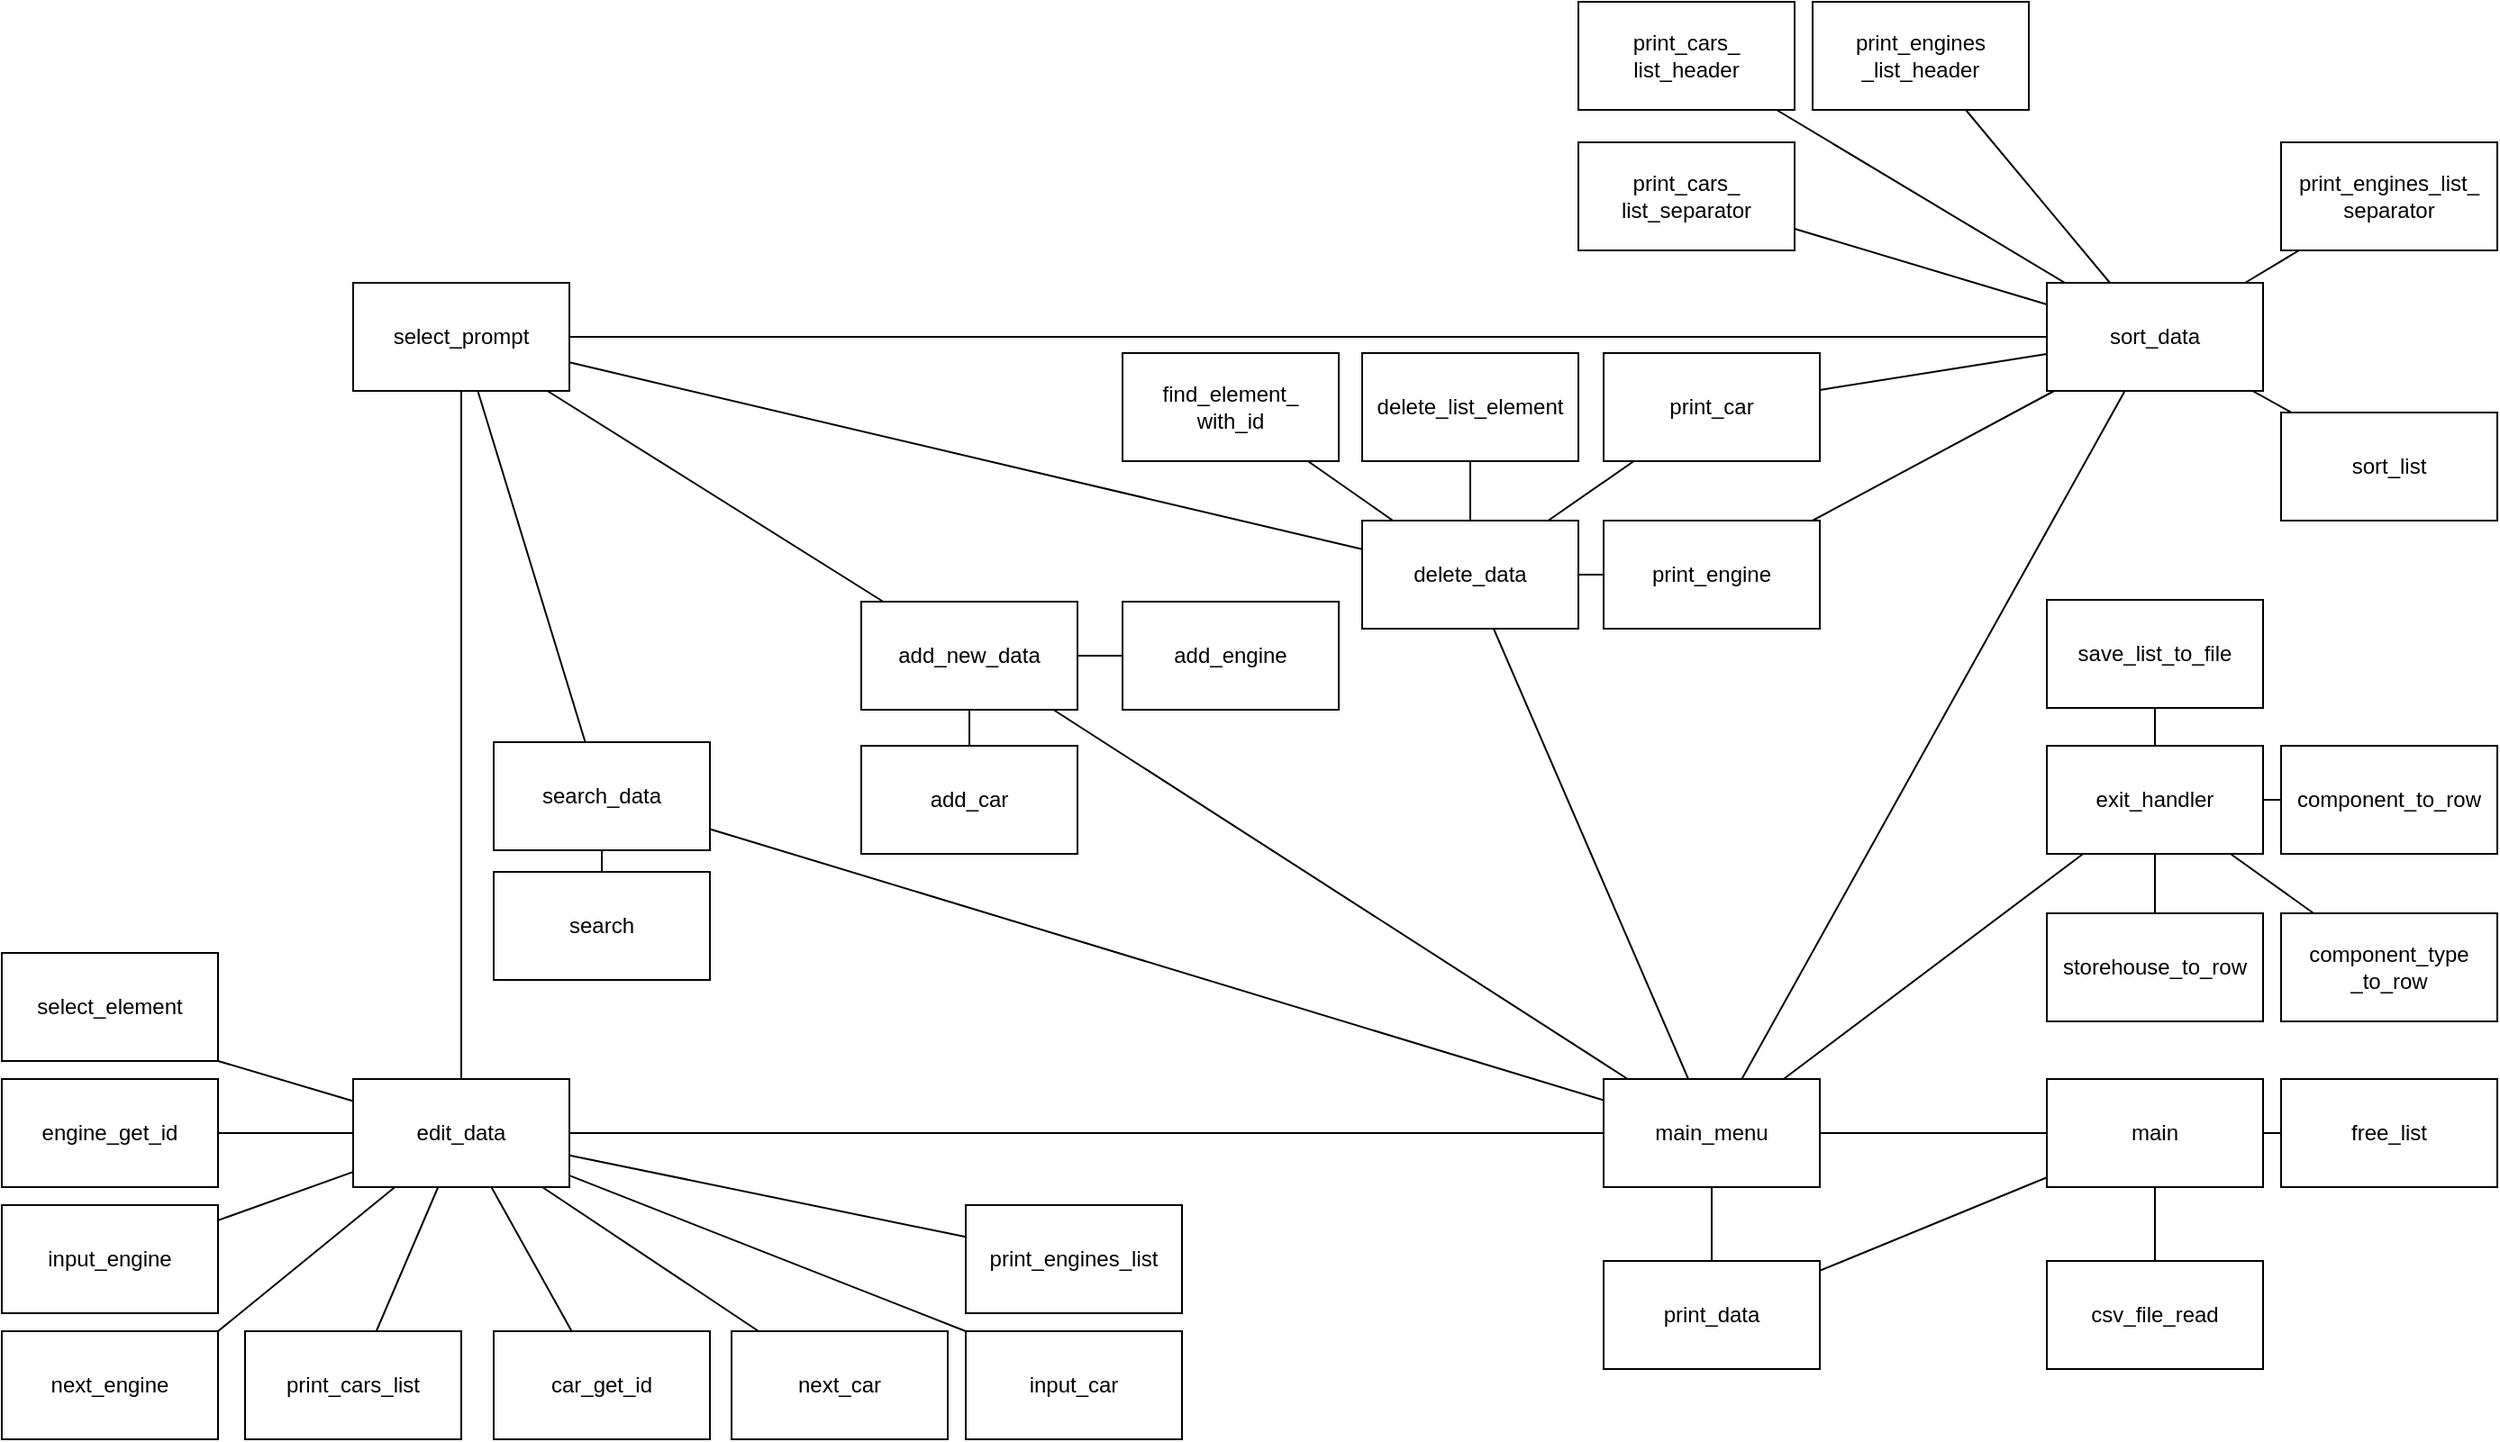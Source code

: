 <mxfile version="21.3.7" type="device">
  <diagram name="Страница 1" id="9T8lTXTNgatgIEgo3Clg">
    <mxGraphModel dx="2433" dy="1957" grid="0" gridSize="10" guides="1" tooltips="1" connect="1" arrows="1" fold="1" page="0" pageScale="1" pageWidth="1169" pageHeight="1654" background="#ffffff" math="0" shadow="0">
      <root>
        <mxCell id="0" />
        <mxCell id="1" parent="0" />
        <mxCell id="vaPB8cnqVYqsFwj8KdSc-1" value="main" style="rounded=0;whiteSpace=wrap;html=1;flipV=0;" parent="1" vertex="1">
          <mxGeometry x="790" y="130" width="120" height="60" as="geometry" />
        </mxCell>
        <mxCell id="vaPB8cnqVYqsFwj8KdSc-2" value="main_menu" style="rounded=0;whiteSpace=wrap;html=1;flipV=0;" parent="1" vertex="1">
          <mxGeometry x="544" y="130" width="120" height="60" as="geometry" />
        </mxCell>
        <mxCell id="vaPB8cnqVYqsFwj8KdSc-3" value="csv_file_read" style="rounded=0;whiteSpace=wrap;html=1;flipV=0;" parent="1" vertex="1">
          <mxGeometry x="790" y="231" width="120" height="60" as="geometry" />
        </mxCell>
        <mxCell id="vaPB8cnqVYqsFwj8KdSc-4" value="free_list" style="rounded=0;whiteSpace=wrap;html=1;flipV=0;" parent="1" vertex="1">
          <mxGeometry x="920" y="130" width="120" height="60" as="geometry" />
        </mxCell>
        <mxCell id="vaPB8cnqVYqsFwj8KdSc-5" value="" style="endArrow=none;html=1;rounded=0;" parent="1" source="vaPB8cnqVYqsFwj8KdSc-3" target="vaPB8cnqVYqsFwj8KdSc-1" edge="1">
          <mxGeometry width="50" height="50" relative="1" as="geometry">
            <mxPoint x="826" y="317" as="sourcePoint" />
            <mxPoint x="876" y="267" as="targetPoint" />
          </mxGeometry>
        </mxCell>
        <mxCell id="vaPB8cnqVYqsFwj8KdSc-6" value="" style="endArrow=none;html=1;rounded=0;" parent="1" source="vaPB8cnqVYqsFwj8KdSc-1" target="vaPB8cnqVYqsFwj8KdSc-2" edge="1">
          <mxGeometry width="50" height="50" relative="1" as="geometry">
            <mxPoint x="260" y="300" as="sourcePoint" />
            <mxPoint x="310" y="250" as="targetPoint" />
          </mxGeometry>
        </mxCell>
        <mxCell id="vaPB8cnqVYqsFwj8KdSc-7" value="" style="endArrow=none;html=1;rounded=0;" parent="1" source="vaPB8cnqVYqsFwj8KdSc-1" target="vaPB8cnqVYqsFwj8KdSc-4" edge="1">
          <mxGeometry width="50" height="50" relative="1" as="geometry">
            <mxPoint x="1026" y="367" as="sourcePoint" />
            <mxPoint x="1076" y="317" as="targetPoint" />
          </mxGeometry>
        </mxCell>
        <mxCell id="vaPB8cnqVYqsFwj8KdSc-8" value="add_new_data" style="rounded=0;whiteSpace=wrap;html=1;flipV=0;" parent="1" vertex="1">
          <mxGeometry x="132" y="-135" width="120" height="60" as="geometry" />
        </mxCell>
        <mxCell id="vaPB8cnqVYqsFwj8KdSc-9" value="" style="endArrow=none;html=1;rounded=0;" parent="1" source="vaPB8cnqVYqsFwj8KdSc-8" target="vaPB8cnqVYqsFwj8KdSc-2" edge="1">
          <mxGeometry width="50" height="50" relative="1" as="geometry">
            <mxPoint x="370" y="340.0" as="sourcePoint" />
            <mxPoint x="420" y="290.0" as="targetPoint" />
          </mxGeometry>
        </mxCell>
        <mxCell id="vaPB8cnqVYqsFwj8KdSc-10" value="edit_data" style="rounded=0;whiteSpace=wrap;html=1;flipV=0;" parent="1" vertex="1">
          <mxGeometry x="-150" y="130" width="120" height="60" as="geometry" />
        </mxCell>
        <mxCell id="vaPB8cnqVYqsFwj8KdSc-11" value="" style="endArrow=none;html=1;rounded=0;" parent="1" source="vaPB8cnqVYqsFwj8KdSc-10" target="vaPB8cnqVYqsFwj8KdSc-2" edge="1">
          <mxGeometry width="50" height="50" relative="1" as="geometry">
            <mxPoint x="290" y="160" as="sourcePoint" />
            <mxPoint x="340" y="110" as="targetPoint" />
          </mxGeometry>
        </mxCell>
        <mxCell id="vaPB8cnqVYqsFwj8KdSc-12" value="delete_data" style="rounded=0;whiteSpace=wrap;html=1;flipV=0;" parent="1" vertex="1">
          <mxGeometry x="410" y="-180" width="120" height="60" as="geometry" />
        </mxCell>
        <mxCell id="vaPB8cnqVYqsFwj8KdSc-13" value="" style="endArrow=none;html=1;rounded=0;" parent="1" source="vaPB8cnqVYqsFwj8KdSc-12" target="vaPB8cnqVYqsFwj8KdSc-2" edge="1">
          <mxGeometry width="50" height="50" relative="1" as="geometry">
            <mxPoint x="370" y="240.0" as="sourcePoint" />
            <mxPoint x="420" y="190.0" as="targetPoint" />
          </mxGeometry>
        </mxCell>
        <mxCell id="vaPB8cnqVYqsFwj8KdSc-14" value="print_data" style="rounded=0;whiteSpace=wrap;html=1;flipV=0;" parent="1" vertex="1">
          <mxGeometry x="544" y="231" width="120" height="60" as="geometry" />
        </mxCell>
        <mxCell id="vaPB8cnqVYqsFwj8KdSc-15" value="" style="endArrow=none;html=1;rounded=0;" parent="1" source="vaPB8cnqVYqsFwj8KdSc-2" target="vaPB8cnqVYqsFwj8KdSc-14" edge="1">
          <mxGeometry width="50" height="50" relative="1" as="geometry">
            <mxPoint x="523" y="180" as="sourcePoint" />
            <mxPoint x="573" y="130" as="targetPoint" />
          </mxGeometry>
        </mxCell>
        <mxCell id="vaPB8cnqVYqsFwj8KdSc-16" value="search_data" style="rounded=0;whiteSpace=wrap;html=1;flipV=0;" parent="1" vertex="1">
          <mxGeometry x="-72" y="-57" width="120" height="60" as="geometry" />
        </mxCell>
        <mxCell id="vaPB8cnqVYqsFwj8KdSc-17" value="" style="endArrow=none;html=1;rounded=0;" parent="1" source="vaPB8cnqVYqsFwj8KdSc-2" target="vaPB8cnqVYqsFwj8KdSc-16" edge="1">
          <mxGeometry width="50" height="50" relative="1" as="geometry">
            <mxPoint x="730" y="300" as="sourcePoint" />
            <mxPoint x="780" y="250" as="targetPoint" />
          </mxGeometry>
        </mxCell>
        <mxCell id="vaPB8cnqVYqsFwj8KdSc-19" value="sort_data" style="rounded=0;whiteSpace=wrap;html=1;flipV=0;" parent="1" vertex="1">
          <mxGeometry x="790" y="-312" width="120" height="60" as="geometry" />
        </mxCell>
        <mxCell id="vaPB8cnqVYqsFwj8KdSc-20" value="" style="endArrow=none;html=1;rounded=0;" parent="1" source="vaPB8cnqVYqsFwj8KdSc-2" target="vaPB8cnqVYqsFwj8KdSc-19" edge="1">
          <mxGeometry width="50" height="50" relative="1" as="geometry">
            <mxPoint x="650" y="430" as="sourcePoint" />
            <mxPoint x="700" y="380" as="targetPoint" />
          </mxGeometry>
        </mxCell>
        <mxCell id="vaPB8cnqVYqsFwj8KdSc-21" value="exit_handler" style="rounded=0;whiteSpace=wrap;html=1;flipV=0;" parent="1" vertex="1">
          <mxGeometry x="790" y="-55" width="120" height="60" as="geometry" />
        </mxCell>
        <mxCell id="vaPB8cnqVYqsFwj8KdSc-22" value="" style="endArrow=none;html=1;rounded=0;" parent="1" source="vaPB8cnqVYqsFwj8KdSc-21" target="vaPB8cnqVYqsFwj8KdSc-2" edge="1">
          <mxGeometry width="50" height="50" relative="1" as="geometry">
            <mxPoint x="600" y="460.0" as="sourcePoint" />
            <mxPoint x="650" y="410.0" as="targetPoint" />
          </mxGeometry>
        </mxCell>
        <mxCell id="vaPB8cnqVYqsFwj8KdSc-24" value="select_prompt" style="rounded=0;whiteSpace=wrap;html=1;flipV=0;" parent="1" vertex="1">
          <mxGeometry x="-150" y="-312" width="120" height="60" as="geometry" />
        </mxCell>
        <mxCell id="vaPB8cnqVYqsFwj8KdSc-25" value="add_car" style="rounded=0;whiteSpace=wrap;html=1;flipV=0;" parent="1" vertex="1">
          <mxGeometry x="132" y="-55" width="120" height="60" as="geometry" />
        </mxCell>
        <mxCell id="vaPB8cnqVYqsFwj8KdSc-26" value="add_engine" style="rounded=0;whiteSpace=wrap;html=1;flipV=0;" parent="1" vertex="1">
          <mxGeometry x="277" y="-135" width="120" height="60" as="geometry" />
        </mxCell>
        <mxCell id="vaPB8cnqVYqsFwj8KdSc-28" value="" style="endArrow=none;html=1;rounded=0;" parent="1" source="vaPB8cnqVYqsFwj8KdSc-25" target="vaPB8cnqVYqsFwj8KdSc-8" edge="1">
          <mxGeometry width="50" height="50" relative="1" as="geometry">
            <mxPoint x="-289" y="699" as="sourcePoint" />
            <mxPoint x="-239" y="649" as="targetPoint" />
          </mxGeometry>
        </mxCell>
        <mxCell id="vaPB8cnqVYqsFwj8KdSc-29" value="" style="endArrow=none;html=1;rounded=0;" parent="1" source="vaPB8cnqVYqsFwj8KdSc-26" target="vaPB8cnqVYqsFwj8KdSc-8" edge="1">
          <mxGeometry width="50" height="50" relative="1" as="geometry">
            <mxPoint x="-267" y="729" as="sourcePoint" />
            <mxPoint x="-217" y="679" as="targetPoint" />
          </mxGeometry>
        </mxCell>
        <mxCell id="vaPB8cnqVYqsFwj8KdSc-31" value="" style="endArrow=none;html=1;rounded=0;" parent="1" source="vaPB8cnqVYqsFwj8KdSc-8" target="vaPB8cnqVYqsFwj8KdSc-24" edge="1">
          <mxGeometry width="50" height="50" relative="1" as="geometry">
            <mxPoint x="-260" y="550" as="sourcePoint" />
            <mxPoint x="-210" y="500" as="targetPoint" />
          </mxGeometry>
        </mxCell>
        <mxCell id="vaPB8cnqVYqsFwj8KdSc-32" value="" style="endArrow=none;html=1;rounded=0;" parent="1" source="vaPB8cnqVYqsFwj8KdSc-24" target="vaPB8cnqVYqsFwj8KdSc-10" edge="1">
          <mxGeometry width="50" height="50" relative="1" as="geometry">
            <mxPoint x="-350" y="250" as="sourcePoint" />
            <mxPoint x="-300" y="200" as="targetPoint" />
          </mxGeometry>
        </mxCell>
        <mxCell id="vaPB8cnqVYqsFwj8KdSc-33" value="print_cars_list" style="rounded=0;whiteSpace=wrap;html=1;flipV=0;" parent="1" vertex="1">
          <mxGeometry x="-210" y="270" width="120" height="60" as="geometry" />
        </mxCell>
        <mxCell id="vaPB8cnqVYqsFwj8KdSc-34" value="select_element" style="rounded=0;whiteSpace=wrap;html=1;flipV=0;" parent="1" vertex="1">
          <mxGeometry x="-345" y="60" width="120" height="60" as="geometry" />
        </mxCell>
        <mxCell id="vaPB8cnqVYqsFwj8KdSc-35" value="input_car" style="rounded=0;whiteSpace=wrap;html=1;flipV=0;" parent="1" vertex="1">
          <mxGeometry x="190" y="270" width="120" height="60" as="geometry" />
        </mxCell>
        <mxCell id="vaPB8cnqVYqsFwj8KdSc-36" value="car_get_id" style="rounded=0;whiteSpace=wrap;html=1;flipV=0;" parent="1" vertex="1">
          <mxGeometry x="-72" y="270" width="120" height="60" as="geometry" />
        </mxCell>
        <mxCell id="vaPB8cnqVYqsFwj8KdSc-37" value="next_car" style="rounded=0;whiteSpace=wrap;html=1;flipV=0;" parent="1" vertex="1">
          <mxGeometry x="60" y="270" width="120" height="60" as="geometry" />
        </mxCell>
        <mxCell id="vaPB8cnqVYqsFwj8KdSc-38" value="" style="endArrow=none;html=1;rounded=0;entryX=1;entryY=1;entryDx=0;entryDy=0;" parent="1" source="vaPB8cnqVYqsFwj8KdSc-10" target="vaPB8cnqVYqsFwj8KdSc-34" edge="1">
          <mxGeometry width="50" height="50" relative="1" as="geometry">
            <mxPoint x="-90" y="250.0" as="sourcePoint" />
            <mxPoint x="-40" y="200.0" as="targetPoint" />
          </mxGeometry>
        </mxCell>
        <mxCell id="vaPB8cnqVYqsFwj8KdSc-40" value="print_engines_list" style="rounded=0;whiteSpace=wrap;html=1;flipV=0;" parent="1" vertex="1">
          <mxGeometry x="190" y="200" width="120" height="60" as="geometry" />
        </mxCell>
        <mxCell id="vaPB8cnqVYqsFwj8KdSc-41" value="input_engine" style="rounded=0;whiteSpace=wrap;html=1;flipV=0;" parent="1" vertex="1">
          <mxGeometry x="-345" y="200" width="120" height="60" as="geometry" />
        </mxCell>
        <mxCell id="vaPB8cnqVYqsFwj8KdSc-42" value="engine_get_id" style="rounded=0;whiteSpace=wrap;html=1;flipV=0;" parent="1" vertex="1">
          <mxGeometry x="-345" y="130" width="120" height="60" as="geometry" />
        </mxCell>
        <mxCell id="vaPB8cnqVYqsFwj8KdSc-43" value="next_engine" style="rounded=0;whiteSpace=wrap;html=1;flipV=0;" parent="1" vertex="1">
          <mxGeometry x="-345" y="270" width="120" height="60" as="geometry" />
        </mxCell>
        <mxCell id="vaPB8cnqVYqsFwj8KdSc-48" value="" style="endArrow=none;html=1;rounded=0;exitX=0;exitY=0;exitDx=0;exitDy=0;" parent="1" source="vaPB8cnqVYqsFwj8KdSc-35" target="vaPB8cnqVYqsFwj8KdSc-10" edge="1">
          <mxGeometry width="50" height="50" relative="1" as="geometry">
            <mxPoint x="-340" y="190" as="sourcePoint" />
            <mxPoint x="-290" y="140" as="targetPoint" />
          </mxGeometry>
        </mxCell>
        <mxCell id="vaPB8cnqVYqsFwj8KdSc-49" value="" style="endArrow=none;html=1;rounded=0;" parent="1" source="vaPB8cnqVYqsFwj8KdSc-36" target="vaPB8cnqVYqsFwj8KdSc-10" edge="1">
          <mxGeometry width="50" height="50" relative="1" as="geometry">
            <mxPoint x="-330" y="200" as="sourcePoint" />
            <mxPoint x="-280" y="150" as="targetPoint" />
          </mxGeometry>
        </mxCell>
        <mxCell id="vaPB8cnqVYqsFwj8KdSc-50" value="" style="endArrow=none;html=1;rounded=0;" parent="1" source="vaPB8cnqVYqsFwj8KdSc-37" target="vaPB8cnqVYqsFwj8KdSc-10" edge="1">
          <mxGeometry width="50" height="50" relative="1" as="geometry">
            <mxPoint x="-320" y="210" as="sourcePoint" />
            <mxPoint x="-270" y="160" as="targetPoint" />
          </mxGeometry>
        </mxCell>
        <mxCell id="vaPB8cnqVYqsFwj8KdSc-51" value="" style="endArrow=none;html=1;rounded=0;" parent="1" source="vaPB8cnqVYqsFwj8KdSc-33" target="vaPB8cnqVYqsFwj8KdSc-10" edge="1">
          <mxGeometry width="50" height="50" relative="1" as="geometry">
            <mxPoint x="-310" y="220" as="sourcePoint" />
            <mxPoint x="-110" y="230" as="targetPoint" />
          </mxGeometry>
        </mxCell>
        <mxCell id="vaPB8cnqVYqsFwj8KdSc-52" value="" style="endArrow=none;html=1;rounded=0;exitX=1;exitY=0;exitDx=0;exitDy=0;" parent="1" source="vaPB8cnqVYqsFwj8KdSc-43" target="vaPB8cnqVYqsFwj8KdSc-10" edge="1">
          <mxGeometry width="50" height="50" relative="1" as="geometry">
            <mxPoint x="-420" y="50" as="sourcePoint" />
            <mxPoint x="-370" as="targetPoint" />
          </mxGeometry>
        </mxCell>
        <mxCell id="vaPB8cnqVYqsFwj8KdSc-53" value="" style="endArrow=none;html=1;rounded=0;" parent="1" source="vaPB8cnqVYqsFwj8KdSc-41" target="vaPB8cnqVYqsFwj8KdSc-10" edge="1">
          <mxGeometry width="50" height="50" relative="1" as="geometry">
            <mxPoint x="-410" y="60" as="sourcePoint" />
            <mxPoint x="-360" y="10" as="targetPoint" />
          </mxGeometry>
        </mxCell>
        <mxCell id="vaPB8cnqVYqsFwj8KdSc-54" value="" style="endArrow=none;html=1;rounded=0;" parent="1" source="vaPB8cnqVYqsFwj8KdSc-40" target="vaPB8cnqVYqsFwj8KdSc-10" edge="1">
          <mxGeometry width="50" height="50" relative="1" as="geometry">
            <mxPoint x="-400" y="70" as="sourcePoint" />
            <mxPoint x="-350" y="20" as="targetPoint" />
          </mxGeometry>
        </mxCell>
        <mxCell id="vaPB8cnqVYqsFwj8KdSc-55" value="" style="endArrow=none;html=1;rounded=0;" parent="1" source="vaPB8cnqVYqsFwj8KdSc-42" target="vaPB8cnqVYqsFwj8KdSc-10" edge="1">
          <mxGeometry width="50" height="50" relative="1" as="geometry">
            <mxPoint x="-390" y="80" as="sourcePoint" />
            <mxPoint x="-240" y="100" as="targetPoint" />
          </mxGeometry>
        </mxCell>
        <mxCell id="vaPB8cnqVYqsFwj8KdSc-60" value="" style="endArrow=none;html=1;rounded=0;" parent="1" source="vaPB8cnqVYqsFwj8KdSc-24" target="vaPB8cnqVYqsFwj8KdSc-12" edge="1">
          <mxGeometry width="50" height="50" relative="1" as="geometry">
            <mxPoint x="180" y="40" as="sourcePoint" />
            <mxPoint x="230" y="-10" as="targetPoint" />
          </mxGeometry>
        </mxCell>
        <mxCell id="vaPB8cnqVYqsFwj8KdSc-61" value="find_element_&lt;br&gt;with_id" style="rounded=0;whiteSpace=wrap;html=1;flipV=0;" parent="1" vertex="1">
          <mxGeometry x="277" y="-273" width="120" height="60" as="geometry" />
        </mxCell>
        <mxCell id="vaPB8cnqVYqsFwj8KdSc-62" value="delete_list_element" style="rounded=0;whiteSpace=wrap;html=1;flipV=0;" parent="1" vertex="1">
          <mxGeometry x="410" y="-273" width="120" height="60" as="geometry" />
        </mxCell>
        <mxCell id="vaPB8cnqVYqsFwj8KdSc-63" value="print_car" style="rounded=0;whiteSpace=wrap;html=1;flipV=0;" parent="1" vertex="1">
          <mxGeometry x="544" y="-273" width="120" height="60" as="geometry" />
        </mxCell>
        <mxCell id="vaPB8cnqVYqsFwj8KdSc-64" value="print_engine" style="rounded=0;whiteSpace=wrap;html=1;flipV=0;" parent="1" vertex="1">
          <mxGeometry x="544" y="-180" width="120" height="60" as="geometry" />
        </mxCell>
        <mxCell id="vaPB8cnqVYqsFwj8KdSc-66" value="" style="endArrow=none;html=1;rounded=0;" parent="1" source="vaPB8cnqVYqsFwj8KdSc-12" target="vaPB8cnqVYqsFwj8KdSc-62" edge="1">
          <mxGeometry width="50" height="50" relative="1" as="geometry">
            <mxPoint x="200" y="-260" as="sourcePoint" />
            <mxPoint x="250" y="-310" as="targetPoint" />
          </mxGeometry>
        </mxCell>
        <mxCell id="vaPB8cnqVYqsFwj8KdSc-67" value="" style="endArrow=none;html=1;rounded=0;" parent="1" source="vaPB8cnqVYqsFwj8KdSc-61" target="vaPB8cnqVYqsFwj8KdSc-12" edge="1">
          <mxGeometry width="50" height="50" relative="1" as="geometry">
            <mxPoint x="-190" y="-320" as="sourcePoint" />
            <mxPoint x="-140" y="-370" as="targetPoint" />
          </mxGeometry>
        </mxCell>
        <mxCell id="vaPB8cnqVYqsFwj8KdSc-68" value="" style="endArrow=none;html=1;rounded=0;" parent="1" source="vaPB8cnqVYqsFwj8KdSc-63" target="vaPB8cnqVYqsFwj8KdSc-12" edge="1">
          <mxGeometry width="50" height="50" relative="1" as="geometry">
            <mxPoint x="-180" y="-310" as="sourcePoint" />
            <mxPoint x="-130" y="-360" as="targetPoint" />
          </mxGeometry>
        </mxCell>
        <mxCell id="vaPB8cnqVYqsFwj8KdSc-69" value="" style="endArrow=none;html=1;rounded=0;" parent="1" source="vaPB8cnqVYqsFwj8KdSc-64" target="vaPB8cnqVYqsFwj8KdSc-12" edge="1">
          <mxGeometry width="50" height="50" relative="1" as="geometry">
            <mxPoint x="-170" y="-300" as="sourcePoint" />
            <mxPoint x="-120" y="-350" as="targetPoint" />
          </mxGeometry>
        </mxCell>
        <mxCell id="vaPB8cnqVYqsFwj8KdSc-71" value="" style="endArrow=none;html=1;rounded=0;" parent="1" source="vaPB8cnqVYqsFwj8KdSc-24" target="vaPB8cnqVYqsFwj8KdSc-16" edge="1">
          <mxGeometry width="50" height="50" relative="1" as="geometry">
            <mxPoint x="920" y="70" as="sourcePoint" />
            <mxPoint x="970" y="20" as="targetPoint" />
          </mxGeometry>
        </mxCell>
        <mxCell id="vaPB8cnqVYqsFwj8KdSc-72" value="search" style="rounded=0;whiteSpace=wrap;html=1;flipV=0;" parent="1" vertex="1">
          <mxGeometry x="-72" y="15" width="120" height="60" as="geometry" />
        </mxCell>
        <mxCell id="vaPB8cnqVYqsFwj8KdSc-73" value="" style="endArrow=none;html=1;rounded=0;" parent="1" source="vaPB8cnqVYqsFwj8KdSc-16" target="vaPB8cnqVYqsFwj8KdSc-72" edge="1">
          <mxGeometry width="50" height="50" relative="1" as="geometry">
            <mxPoint x="735" y="68" as="sourcePoint" />
            <mxPoint x="785" y="18" as="targetPoint" />
          </mxGeometry>
        </mxCell>
        <mxCell id="vaPB8cnqVYqsFwj8KdSc-74" value="" style="endArrow=none;html=1;rounded=0;" parent="1" source="vaPB8cnqVYqsFwj8KdSc-24" target="vaPB8cnqVYqsFwj8KdSc-19" edge="1">
          <mxGeometry width="50" height="50" relative="1" as="geometry">
            <mxPoint x="1070" y="390" as="sourcePoint" />
            <mxPoint x="1120" y="340" as="targetPoint" />
          </mxGeometry>
        </mxCell>
        <mxCell id="vaPB8cnqVYqsFwj8KdSc-75" value="sort_list" style="rounded=0;whiteSpace=wrap;html=1;flipV=0;" parent="1" vertex="1">
          <mxGeometry x="920" y="-240" width="120" height="60" as="geometry" />
        </mxCell>
        <mxCell id="vaPB8cnqVYqsFwj8KdSc-76" value="" style="endArrow=none;html=1;rounded=0;" parent="1" source="vaPB8cnqVYqsFwj8KdSc-19" target="vaPB8cnqVYqsFwj8KdSc-75" edge="1">
          <mxGeometry width="50" height="50" relative="1" as="geometry">
            <mxPoint x="1300" y="68" as="sourcePoint" />
            <mxPoint x="1350" y="18" as="targetPoint" />
          </mxGeometry>
        </mxCell>
        <mxCell id="vaPB8cnqVYqsFwj8KdSc-77" value="save_list_to_file" style="rounded=0;whiteSpace=wrap;html=1;flipV=0;" parent="1" vertex="1">
          <mxGeometry x="790" y="-136" width="120" height="60" as="geometry" />
        </mxCell>
        <mxCell id="vaPB8cnqVYqsFwj8KdSc-78" value="" style="endArrow=none;html=1;rounded=0;" parent="1" source="vaPB8cnqVYqsFwj8KdSc-77" target="vaPB8cnqVYqsFwj8KdSc-21" edge="1">
          <mxGeometry width="50" height="50" relative="1" as="geometry">
            <mxPoint x="1020" y="475" as="sourcePoint" />
            <mxPoint x="1070" y="425" as="targetPoint" />
          </mxGeometry>
        </mxCell>
        <mxCell id="vaPB8cnqVYqsFwj8KdSc-93" value="" style="endArrow=none;html=1;rounded=0;" parent="1" source="vaPB8cnqVYqsFwj8KdSc-19" target="vaPB8cnqVYqsFwj8KdSc-64" edge="1">
          <mxGeometry width="50" height="50" relative="1" as="geometry">
            <mxPoint x="670" y="-64" as="sourcePoint" />
            <mxPoint x="710" y="-306.318" as="targetPoint" />
          </mxGeometry>
        </mxCell>
        <mxCell id="vaPB8cnqVYqsFwj8KdSc-94" value="" style="endArrow=none;html=1;rounded=0;" parent="1" source="vaPB8cnqVYqsFwj8KdSc-19" target="vaPB8cnqVYqsFwj8KdSc-63" edge="1">
          <mxGeometry width="50" height="50" relative="1" as="geometry">
            <mxPoint x="680" y="-54" as="sourcePoint" />
            <mxPoint x="710" y="-365.717" as="targetPoint" />
          </mxGeometry>
        </mxCell>
        <mxCell id="vaPB8cnqVYqsFwj8KdSc-95" value="print_cars_&lt;br style=&quot;border-color: var(--border-color);&quot;&gt;list_header" style="rounded=0;whiteSpace=wrap;html=1;flipV=0;" parent="1" vertex="1">
          <mxGeometry x="530" y="-468" width="120" height="60" as="geometry" />
        </mxCell>
        <mxCell id="vaPB8cnqVYqsFwj8KdSc-96" value="print_engines&lt;br&gt;_list_header" style="rounded=0;whiteSpace=wrap;html=1;flipV=0;" parent="1" vertex="1">
          <mxGeometry x="660" y="-468" width="120" height="60" as="geometry" />
        </mxCell>
        <mxCell id="vaPB8cnqVYqsFwj8KdSc-98" value="print_cars_&lt;br&gt;list_separator" style="rounded=0;whiteSpace=wrap;html=1;flipV=0;" parent="1" vertex="1">
          <mxGeometry x="530" y="-390" width="120" height="60" as="geometry" />
        </mxCell>
        <mxCell id="vaPB8cnqVYqsFwj8KdSc-99" value="print_engines_list_&lt;br&gt;separator" style="rounded=0;whiteSpace=wrap;html=1;flipV=0;" parent="1" vertex="1">
          <mxGeometry x="920" y="-390" width="120" height="60" as="geometry" />
        </mxCell>
        <mxCell id="vaPB8cnqVYqsFwj8KdSc-102" value="" style="endArrow=none;html=1;rounded=0;" parent="1" source="vaPB8cnqVYqsFwj8KdSc-19" target="vaPB8cnqVYqsFwj8KdSc-95" edge="1">
          <mxGeometry width="50" height="50" relative="1" as="geometry">
            <mxPoint x="650" y="-272" as="sourcePoint" />
            <mxPoint x="700" y="-322" as="targetPoint" />
          </mxGeometry>
        </mxCell>
        <mxCell id="vaPB8cnqVYqsFwj8KdSc-103" value="" style="endArrow=none;html=1;rounded=0;" parent="1" source="vaPB8cnqVYqsFwj8KdSc-19" target="vaPB8cnqVYqsFwj8KdSc-96" edge="1">
          <mxGeometry width="50" height="50" relative="1" as="geometry">
            <mxPoint x="660" y="-262" as="sourcePoint" />
            <mxPoint x="710" y="-312" as="targetPoint" />
          </mxGeometry>
        </mxCell>
        <mxCell id="vaPB8cnqVYqsFwj8KdSc-105" value="" style="endArrow=none;html=1;rounded=0;" parent="1" source="vaPB8cnqVYqsFwj8KdSc-19" target="vaPB8cnqVYqsFwj8KdSc-98" edge="1">
          <mxGeometry width="50" height="50" relative="1" as="geometry">
            <mxPoint x="680" y="-242" as="sourcePoint" />
            <mxPoint x="730" y="-292" as="targetPoint" />
          </mxGeometry>
        </mxCell>
        <mxCell id="vaPB8cnqVYqsFwj8KdSc-106" value="" style="endArrow=none;html=1;rounded=0;" parent="1" source="vaPB8cnqVYqsFwj8KdSc-19" target="vaPB8cnqVYqsFwj8KdSc-99" edge="1">
          <mxGeometry width="50" height="50" relative="1" as="geometry">
            <mxPoint x="690" y="-232" as="sourcePoint" />
            <mxPoint x="740" y="-282" as="targetPoint" />
          </mxGeometry>
        </mxCell>
        <mxCell id="vaPB8cnqVYqsFwj8KdSc-108" value="component_to_row" style="rounded=0;whiteSpace=wrap;html=1;flipV=0;" parent="1" vertex="1">
          <mxGeometry x="920" y="-55" width="120" height="60" as="geometry" />
        </mxCell>
        <mxCell id="vaPB8cnqVYqsFwj8KdSc-109" value="component_type&lt;br&gt;_to_row" style="rounded=0;whiteSpace=wrap;html=1;flipV=0;" parent="1" vertex="1">
          <mxGeometry x="920" y="38" width="120" height="60" as="geometry" />
        </mxCell>
        <mxCell id="vaPB8cnqVYqsFwj8KdSc-110" value="storehouse_to_row" style="rounded=0;whiteSpace=wrap;html=1;flipV=0;" parent="1" vertex="1">
          <mxGeometry x="790" y="38" width="120" height="60" as="geometry" />
        </mxCell>
        <mxCell id="vaPB8cnqVYqsFwj8KdSc-111" value="" style="endArrow=none;html=1;rounded=0;" parent="1" source="vaPB8cnqVYqsFwj8KdSc-21" target="vaPB8cnqVYqsFwj8KdSc-108" edge="1">
          <mxGeometry width="50" height="50" relative="1" as="geometry">
            <mxPoint x="910" y="-35" as="sourcePoint" />
            <mxPoint x="960" y="-85" as="targetPoint" />
          </mxGeometry>
        </mxCell>
        <mxCell id="vaPB8cnqVYqsFwj8KdSc-112" value="" style="endArrow=none;html=1;rounded=0;" parent="1" source="vaPB8cnqVYqsFwj8KdSc-21" target="vaPB8cnqVYqsFwj8KdSc-109" edge="1">
          <mxGeometry width="50" height="50" relative="1" as="geometry">
            <mxPoint x="920" y="-25" as="sourcePoint" />
            <mxPoint x="970" y="-75" as="targetPoint" />
          </mxGeometry>
        </mxCell>
        <mxCell id="vaPB8cnqVYqsFwj8KdSc-113" value="" style="endArrow=none;html=1;rounded=0;" parent="1" source="vaPB8cnqVYqsFwj8KdSc-21" target="vaPB8cnqVYqsFwj8KdSc-110" edge="1">
          <mxGeometry width="50" height="50" relative="1" as="geometry">
            <mxPoint x="930" y="-15" as="sourcePoint" />
            <mxPoint x="980" y="-65" as="targetPoint" />
          </mxGeometry>
        </mxCell>
        <mxCell id="b88sukPv4Jrqnhz18pOS-2" value="" style="endArrow=none;html=1;rounded=0;" parent="1" source="vaPB8cnqVYqsFwj8KdSc-1" target="vaPB8cnqVYqsFwj8KdSc-14" edge="1">
          <mxGeometry width="50" height="50" relative="1" as="geometry">
            <mxPoint x="1026" y="198" as="sourcePoint" />
            <mxPoint x="1076" y="148" as="targetPoint" />
          </mxGeometry>
        </mxCell>
      </root>
    </mxGraphModel>
  </diagram>
</mxfile>
